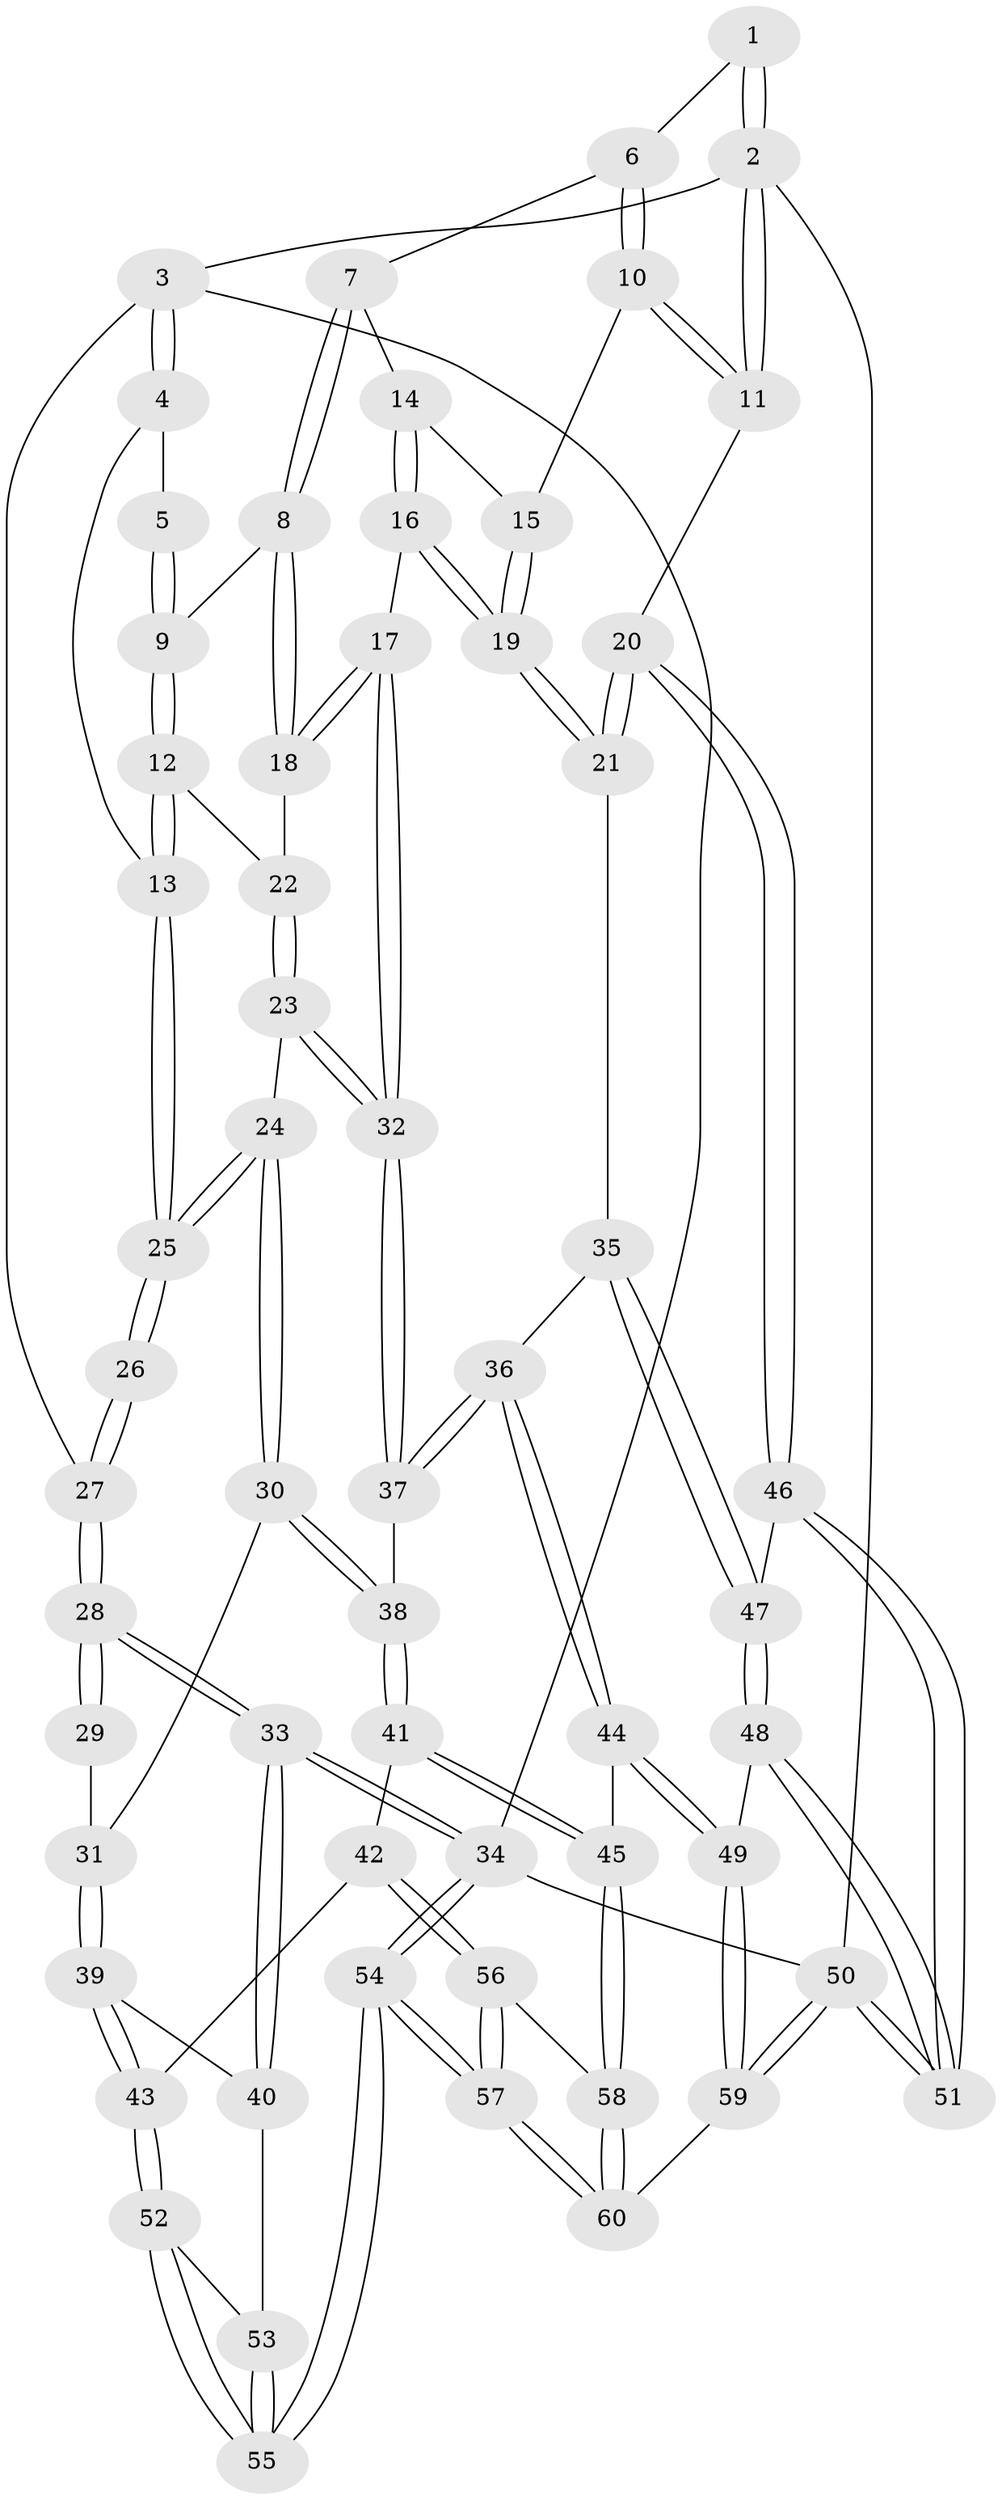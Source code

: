 // Generated by graph-tools (version 1.1) at 2025/51/03/09/25 03:51:10]
// undirected, 60 vertices, 147 edges
graph export_dot {
graph [start="1"]
  node [color=gray90,style=filled];
  1 [pos="+0.4865194746587929+0"];
  2 [pos="+1+0"];
  3 [pos="+0+0"];
  4 [pos="+0.1975928560564311+0"];
  5 [pos="+0.3746060604769734+0"];
  6 [pos="+0.638444962775098+0.09281151206736941"];
  7 [pos="+0.6573602236139712+0.18576560155136487"];
  8 [pos="+0.499475551491041+0.3078649050408875"];
  9 [pos="+0.45506845733886214+0.2753934459805099"];
  10 [pos="+1+0.0011860728138911461"];
  11 [pos="+1+0"];
  12 [pos="+0.2582203423755999+0.30582174276389323"];
  13 [pos="+0.23743555484567508+0.3069878011273627"];
  14 [pos="+0.7155901094336306+0.23237480203243718"];
  15 [pos="+0.8346159255416145+0.25194737815322393"];
  16 [pos="+0.6678452475207336+0.409800217825226"];
  17 [pos="+0.5415334574356203+0.45091142449768684"];
  18 [pos="+0.5146368295873895+0.3989194596517243"];
  19 [pos="+0.8717223633002086+0.4926790368354213"];
  20 [pos="+1+0.529753284413823"];
  21 [pos="+0.8743571702074578+0.4965235200666824"];
  22 [pos="+0.4253382432276146+0.40312581273893405"];
  23 [pos="+0.2886839892007785+0.44262849632478674"];
  24 [pos="+0.22840112861887774+0.4555236020621972"];
  25 [pos="+0.21714448855293195+0.34361111110198306"];
  26 [pos="+0.09362747846974154+0.3271449249236776"];
  27 [pos="+0+0.14861111320542378"];
  28 [pos="+0+0.4723169720376859"];
  29 [pos="+0.031787277983793584+0.44717287944599426"];
  30 [pos="+0.2207883283726481+0.5085621585009397"];
  31 [pos="+0.21040346787080227+0.5185394071722049"];
  32 [pos="+0.5377452172102679+0.47059971368471715"];
  33 [pos="+0+0.6988674433212568"];
  34 [pos="+0+1"];
  35 [pos="+0.7729361931996515+0.6160789268765882"];
  36 [pos="+0.6264319803889606+0.6271492988941164"];
  37 [pos="+0.5292630580323734+0.5290254592068655"];
  38 [pos="+0.4174277443550455+0.5871243633557526"];
  39 [pos="+0.13527191763106622+0.6453609851411235"];
  40 [pos="+0.12950551114115583+0.6470446421815106"];
  41 [pos="+0.3898159422305026+0.7764437373206153"];
  42 [pos="+0.2553149478315859+0.7700591261184594"];
  43 [pos="+0.2469499256864555+0.7650941921297524"];
  44 [pos="+0.5746692614922642+0.819432437152093"];
  45 [pos="+0.4232743174682873+0.8106679376724393"];
  46 [pos="+1+0.594591544119473"];
  47 [pos="+0.80629999724395+0.7308006850113287"];
  48 [pos="+0.8284956233049052+0.8353212851327596"];
  49 [pos="+0.6426130135856453+0.8912879907616497"];
  50 [pos="+1+1"];
  51 [pos="+1+1"];
  52 [pos="+0.1382453316653186+0.8614943545186885"];
  53 [pos="+0.11585650388232688+0.7890977333772359"];
  54 [pos="+0+1"];
  55 [pos="+0.01902701192738737+1"];
  56 [pos="+0.23528634862848177+0.901837182681901"];
  57 [pos="+0+1"];
  58 [pos="+0.3842686813312267+0.9425091106716815"];
  59 [pos="+0.5946278854498674+1"];
  60 [pos="+0.38606642664212026+1"];
  1 -- 2;
  1 -- 2;
  1 -- 6;
  2 -- 3;
  2 -- 11;
  2 -- 11;
  2 -- 50;
  3 -- 4;
  3 -- 4;
  3 -- 27;
  3 -- 34;
  4 -- 5;
  4 -- 13;
  5 -- 9;
  5 -- 9;
  6 -- 7;
  6 -- 10;
  6 -- 10;
  7 -- 8;
  7 -- 8;
  7 -- 14;
  8 -- 9;
  8 -- 18;
  8 -- 18;
  9 -- 12;
  9 -- 12;
  10 -- 11;
  10 -- 11;
  10 -- 15;
  11 -- 20;
  12 -- 13;
  12 -- 13;
  12 -- 22;
  13 -- 25;
  13 -- 25;
  14 -- 15;
  14 -- 16;
  14 -- 16;
  15 -- 19;
  15 -- 19;
  16 -- 17;
  16 -- 19;
  16 -- 19;
  17 -- 18;
  17 -- 18;
  17 -- 32;
  17 -- 32;
  18 -- 22;
  19 -- 21;
  19 -- 21;
  20 -- 21;
  20 -- 21;
  20 -- 46;
  20 -- 46;
  21 -- 35;
  22 -- 23;
  22 -- 23;
  23 -- 24;
  23 -- 32;
  23 -- 32;
  24 -- 25;
  24 -- 25;
  24 -- 30;
  24 -- 30;
  25 -- 26;
  25 -- 26;
  26 -- 27;
  26 -- 27;
  27 -- 28;
  27 -- 28;
  28 -- 29;
  28 -- 29;
  28 -- 33;
  28 -- 33;
  29 -- 31;
  30 -- 31;
  30 -- 38;
  30 -- 38;
  31 -- 39;
  31 -- 39;
  32 -- 37;
  32 -- 37;
  33 -- 34;
  33 -- 34;
  33 -- 40;
  33 -- 40;
  34 -- 54;
  34 -- 54;
  34 -- 50;
  35 -- 36;
  35 -- 47;
  35 -- 47;
  36 -- 37;
  36 -- 37;
  36 -- 44;
  36 -- 44;
  37 -- 38;
  38 -- 41;
  38 -- 41;
  39 -- 40;
  39 -- 43;
  39 -- 43;
  40 -- 53;
  41 -- 42;
  41 -- 45;
  41 -- 45;
  42 -- 43;
  42 -- 56;
  42 -- 56;
  43 -- 52;
  43 -- 52;
  44 -- 45;
  44 -- 49;
  44 -- 49;
  45 -- 58;
  45 -- 58;
  46 -- 47;
  46 -- 51;
  46 -- 51;
  47 -- 48;
  47 -- 48;
  48 -- 49;
  48 -- 51;
  48 -- 51;
  49 -- 59;
  49 -- 59;
  50 -- 51;
  50 -- 51;
  50 -- 59;
  50 -- 59;
  52 -- 53;
  52 -- 55;
  52 -- 55;
  53 -- 55;
  53 -- 55;
  54 -- 55;
  54 -- 55;
  54 -- 57;
  54 -- 57;
  56 -- 57;
  56 -- 57;
  56 -- 58;
  57 -- 60;
  57 -- 60;
  58 -- 60;
  58 -- 60;
  59 -- 60;
}
